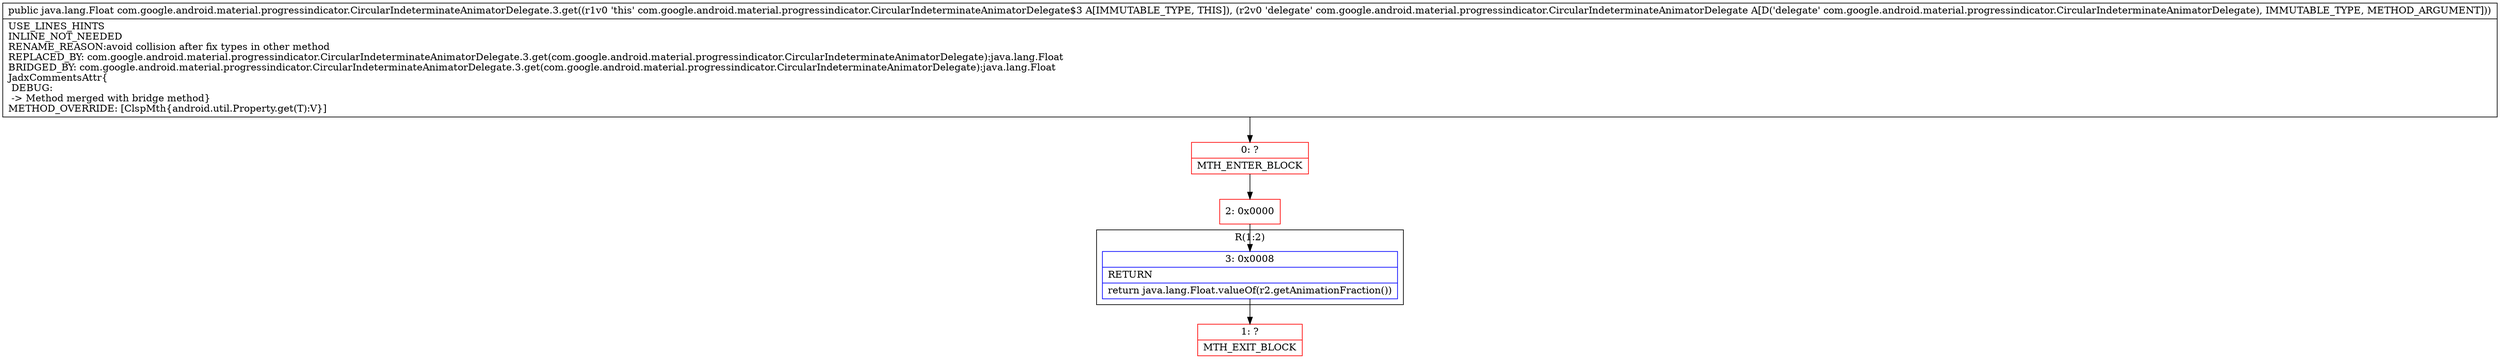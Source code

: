 digraph "CFG forcom.google.android.material.progressindicator.CircularIndeterminateAnimatorDelegate.3.get(Lcom\/google\/android\/material\/progressindicator\/CircularIndeterminateAnimatorDelegate;)Ljava\/lang\/Float;" {
subgraph cluster_Region_1742286278 {
label = "R(1:2)";
node [shape=record,color=blue];
Node_3 [shape=record,label="{3\:\ 0x0008|RETURN\l|return java.lang.Float.valueOf(r2.getAnimationFraction())\l}"];
}
Node_0 [shape=record,color=red,label="{0\:\ ?|MTH_ENTER_BLOCK\l}"];
Node_2 [shape=record,color=red,label="{2\:\ 0x0000}"];
Node_1 [shape=record,color=red,label="{1\:\ ?|MTH_EXIT_BLOCK\l}"];
MethodNode[shape=record,label="{public java.lang.Float com.google.android.material.progressindicator.CircularIndeterminateAnimatorDelegate.3.get((r1v0 'this' com.google.android.material.progressindicator.CircularIndeterminateAnimatorDelegate$3 A[IMMUTABLE_TYPE, THIS]), (r2v0 'delegate' com.google.android.material.progressindicator.CircularIndeterminateAnimatorDelegate A[D('delegate' com.google.android.material.progressindicator.CircularIndeterminateAnimatorDelegate), IMMUTABLE_TYPE, METHOD_ARGUMENT]))  | USE_LINES_HINTS\lINLINE_NOT_NEEDED\lRENAME_REASON:avoid collision after fix types in other method\lREPLACED_BY: com.google.android.material.progressindicator.CircularIndeterminateAnimatorDelegate.3.get(com.google.android.material.progressindicator.CircularIndeterminateAnimatorDelegate):java.lang.Float\lBRIDGED_BY: com.google.android.material.progressindicator.CircularIndeterminateAnimatorDelegate.3.get(com.google.android.material.progressindicator.CircularIndeterminateAnimatorDelegate):java.lang.Float\lJadxCommentsAttr\{\l DEBUG: \l \-\> Method merged with bridge method\}\lMETHOD_OVERRIDE: [ClspMth\{android.util.Property.get(T):V\}]\l}"];
MethodNode -> Node_0;Node_3 -> Node_1;
Node_0 -> Node_2;
Node_2 -> Node_3;
}

